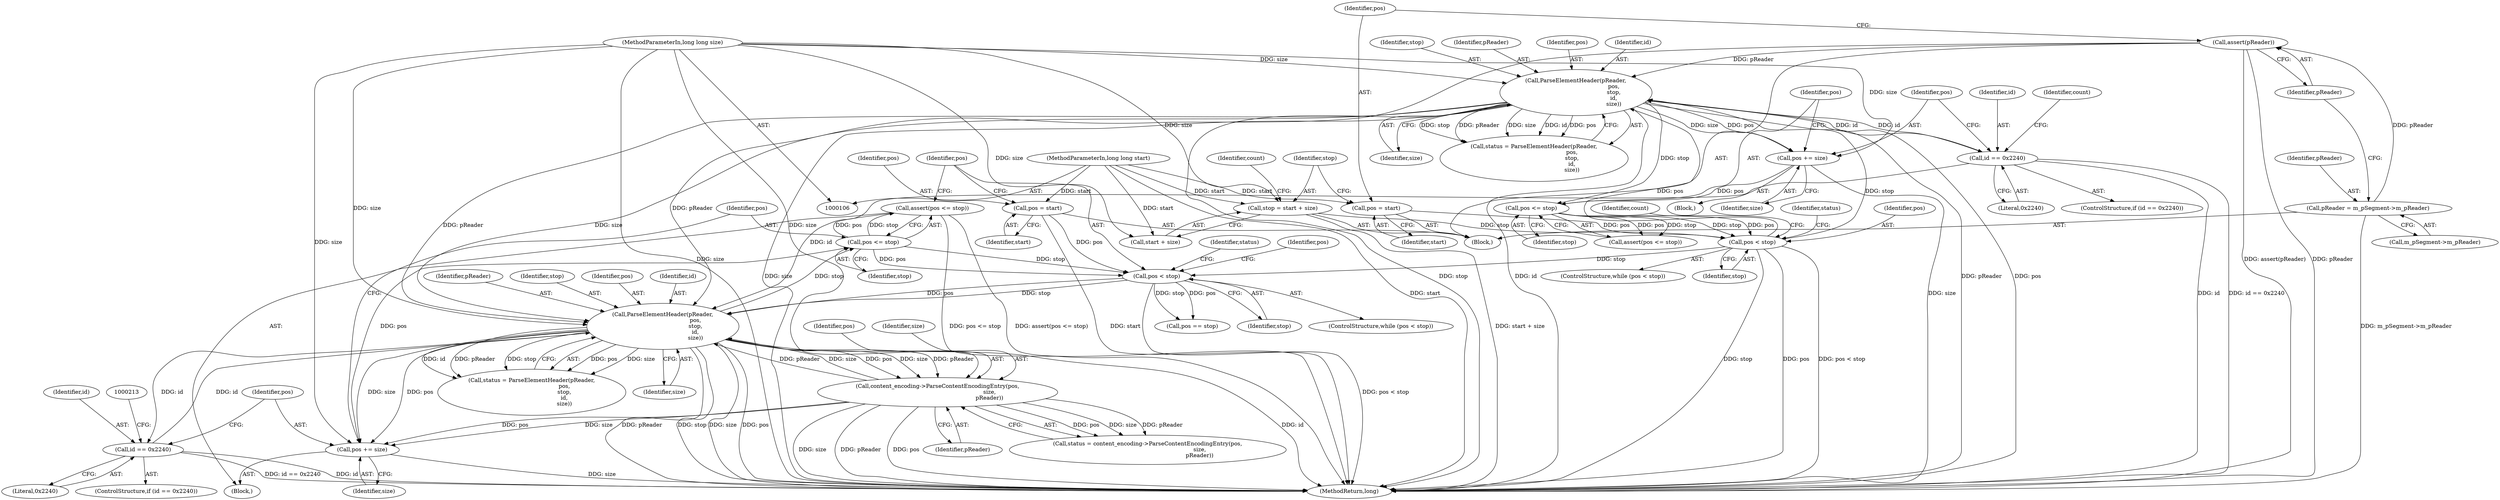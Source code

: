 digraph "1_Android_04839626ed859623901ebd3a5fd483982186b59d_182@API" {
"1000242" [label="(Call,assert(pos <= stop))"];
"1000243" [label="(Call,pos <= stop)"];
"1000239" [label="(Call,pos += size)"];
"1000223" [label="(Call,content_encoding->ParseContentEncodingEntry(pos,\n                                                           size,\n                                                           pReader))"];
"1000195" [label="(Call,ParseElementHeader(pReader,\n                                     pos,\n                                     stop,\n                                     id,\n                                     size))"];
"1000141" [label="(Call,ParseElementHeader(pReader,\n                                           pos,\n                                           stop,\n                                           id,\n                                           size))"];
"1000115" [label="(Call,assert(pReader))"];
"1000110" [label="(Call,pReader = m_pSegment->m_pReader)"];
"1000132" [label="(Call,pos < stop)"];
"1000163" [label="(Call,pos <= stop)"];
"1000159" [label="(Call,pos += size)"];
"1000108" [label="(MethodParameterIn,long long size)"];
"1000118" [label="(Call,pos = start)"];
"1000107" [label="(MethodParameterIn,long long start)"];
"1000122" [label="(Call,stop = start + size)"];
"1000154" [label="(Call,id == 0x2240)"];
"1000186" [label="(Call,pos < stop)"];
"1000182" [label="(Call,pos = start)"];
"1000208" [label="(Call,id == 0x2240)"];
"1000185" [label="(ControlStructure,while (pos < stop))"];
"1000160" [label="(Identifier,pos)"];
"1000240" [label="(Identifier,pos)"];
"1000119" [label="(Identifier,pos)"];
"1000135" [label="(Block,)"];
"1000224" [label="(Identifier,pos)"];
"1000156" [label="(Literal,0x2240)"];
"1000198" [label="(Identifier,stop)"];
"1000197" [label="(Identifier,pos)"];
"1000129" [label="(Identifier,count)"];
"1000163" [label="(Call,pos <= stop)"];
"1000245" [label="(Identifier,stop)"];
"1000243" [label="(Call,pos <= stop)"];
"1000146" [label="(Identifier,size)"];
"1000116" [label="(Identifier,pReader)"];
"1000225" [label="(Identifier,size)"];
"1000187" [label="(Identifier,pos)"];
"1000111" [label="(Identifier,pReader)"];
"1000115" [label="(Call,assert(pReader))"];
"1000161" [label="(Identifier,size)"];
"1000142" [label="(Identifier,pReader)"];
"1000132" [label="(Call,pos < stop)"];
"1000162" [label="(Call,assert(pos <= stop))"];
"1000155" [label="(Identifier,id)"];
"1000122" [label="(Call,stop = start + size)"];
"1000194" [label="(Identifier,status)"];
"1000108" [label="(MethodParameterIn,long long size)"];
"1000199" [label="(Identifier,id)"];
"1000189" [label="(Block,)"];
"1000247" [label="(Call,pos == stop)"];
"1000109" [label="(Block,)"];
"1000107" [label="(MethodParameterIn,long long start)"];
"1000158" [label="(Identifier,count)"];
"1000209" [label="(Identifier,id)"];
"1000165" [label="(Identifier,stop)"];
"1000168" [label="(Identifier,count)"];
"1000143" [label="(Identifier,pos)"];
"1000140" [label="(Identifier,status)"];
"1000188" [label="(Identifier,stop)"];
"1000200" [label="(Identifier,size)"];
"1000242" [label="(Call,assert(pos <= stop))"];
"1000154" [label="(Call,id == 0x2240)"];
"1000196" [label="(Identifier,pReader)"];
"1000159" [label="(Call,pos += size)"];
"1000131" [label="(ControlStructure,while (pos < stop))"];
"1000134" [label="(Identifier,stop)"];
"1000239" [label="(Call,pos += size)"];
"1000210" [label="(Literal,0x2240)"];
"1000133" [label="(Identifier,pos)"];
"1000110" [label="(Call,pReader = m_pSegment->m_pReader)"];
"1000164" [label="(Identifier,pos)"];
"1000184" [label="(Identifier,start)"];
"1000195" [label="(Call,ParseElementHeader(pReader,\n                                     pos,\n                                     stop,\n                                     id,\n                                     size))"];
"1000182" [label="(Call,pos = start)"];
"1000141" [label="(Call,ParseElementHeader(pReader,\n                                           pos,\n                                           stop,\n                                           id,\n                                           size))"];
"1000241" [label="(Identifier,size)"];
"1000186" [label="(Call,pos < stop)"];
"1000208" [label="(Call,id == 0x2240)"];
"1000112" [label="(Call,m_pSegment->m_pReader)"];
"1000153" [label="(ControlStructure,if (id == 0x2240))"];
"1000145" [label="(Identifier,id)"];
"1000183" [label="(Identifier,pos)"];
"1000223" [label="(Call,content_encoding->ParseContentEncodingEntry(pos,\n                                                           size,\n                                                           pReader))"];
"1000193" [label="(Call,status = ParseElementHeader(pReader,\n                                     pos,\n                                     stop,\n                                     id,\n                                     size))"];
"1000252" [label="(MethodReturn,long)"];
"1000221" [label="(Call,status = content_encoding->ParseContentEncodingEntry(pos,\n                                                           size,\n                                                           pReader))"];
"1000139" [label="(Call,status = ParseElementHeader(pReader,\n                                           pos,\n                                           stop,\n                                           id,\n                                           size))"];
"1000244" [label="(Identifier,pos)"];
"1000120" [label="(Identifier,start)"];
"1000207" [label="(ControlStructure,if (id == 0x2240))"];
"1000118" [label="(Call,pos = start)"];
"1000144" [label="(Identifier,stop)"];
"1000226" [label="(Identifier,pReader)"];
"1000123" [label="(Identifier,stop)"];
"1000124" [label="(Call,start + size)"];
"1000248" [label="(Identifier,pos)"];
"1000242" -> "1000189"  [label="AST: "];
"1000242" -> "1000243"  [label="CFG: "];
"1000243" -> "1000242"  [label="AST: "];
"1000187" -> "1000242"  [label="CFG: "];
"1000242" -> "1000252"  [label="DDG: assert(pos <= stop)"];
"1000242" -> "1000252"  [label="DDG: pos <= stop"];
"1000243" -> "1000242"  [label="DDG: pos"];
"1000243" -> "1000242"  [label="DDG: stop"];
"1000243" -> "1000245"  [label="CFG: "];
"1000244" -> "1000243"  [label="AST: "];
"1000245" -> "1000243"  [label="AST: "];
"1000243" -> "1000186"  [label="DDG: pos"];
"1000243" -> "1000186"  [label="DDG: stop"];
"1000239" -> "1000243"  [label="DDG: pos"];
"1000195" -> "1000243"  [label="DDG: stop"];
"1000239" -> "1000189"  [label="AST: "];
"1000239" -> "1000241"  [label="CFG: "];
"1000240" -> "1000239"  [label="AST: "];
"1000241" -> "1000239"  [label="AST: "];
"1000244" -> "1000239"  [label="CFG: "];
"1000239" -> "1000252"  [label="DDG: size"];
"1000223" -> "1000239"  [label="DDG: size"];
"1000223" -> "1000239"  [label="DDG: pos"];
"1000195" -> "1000239"  [label="DDG: size"];
"1000195" -> "1000239"  [label="DDG: pos"];
"1000108" -> "1000239"  [label="DDG: size"];
"1000223" -> "1000221"  [label="AST: "];
"1000223" -> "1000226"  [label="CFG: "];
"1000224" -> "1000223"  [label="AST: "];
"1000225" -> "1000223"  [label="AST: "];
"1000226" -> "1000223"  [label="AST: "];
"1000221" -> "1000223"  [label="CFG: "];
"1000223" -> "1000252"  [label="DDG: size"];
"1000223" -> "1000252"  [label="DDG: pReader"];
"1000223" -> "1000252"  [label="DDG: pos"];
"1000223" -> "1000195"  [label="DDG: pReader"];
"1000223" -> "1000195"  [label="DDG: size"];
"1000223" -> "1000221"  [label="DDG: pos"];
"1000223" -> "1000221"  [label="DDG: size"];
"1000223" -> "1000221"  [label="DDG: pReader"];
"1000195" -> "1000223"  [label="DDG: pos"];
"1000195" -> "1000223"  [label="DDG: size"];
"1000195" -> "1000223"  [label="DDG: pReader"];
"1000108" -> "1000223"  [label="DDG: size"];
"1000195" -> "1000193"  [label="AST: "];
"1000195" -> "1000200"  [label="CFG: "];
"1000196" -> "1000195"  [label="AST: "];
"1000197" -> "1000195"  [label="AST: "];
"1000198" -> "1000195"  [label="AST: "];
"1000199" -> "1000195"  [label="AST: "];
"1000200" -> "1000195"  [label="AST: "];
"1000193" -> "1000195"  [label="CFG: "];
"1000195" -> "1000252"  [label="DDG: size"];
"1000195" -> "1000252"  [label="DDG: pos"];
"1000195" -> "1000252"  [label="DDG: id"];
"1000195" -> "1000252"  [label="DDG: pReader"];
"1000195" -> "1000252"  [label="DDG: stop"];
"1000195" -> "1000193"  [label="DDG: pos"];
"1000195" -> "1000193"  [label="DDG: size"];
"1000195" -> "1000193"  [label="DDG: id"];
"1000195" -> "1000193"  [label="DDG: pReader"];
"1000195" -> "1000193"  [label="DDG: stop"];
"1000141" -> "1000195"  [label="DDG: pReader"];
"1000141" -> "1000195"  [label="DDG: size"];
"1000115" -> "1000195"  [label="DDG: pReader"];
"1000186" -> "1000195"  [label="DDG: pos"];
"1000186" -> "1000195"  [label="DDG: stop"];
"1000208" -> "1000195"  [label="DDG: id"];
"1000154" -> "1000195"  [label="DDG: id"];
"1000108" -> "1000195"  [label="DDG: size"];
"1000195" -> "1000208"  [label="DDG: id"];
"1000141" -> "1000139"  [label="AST: "];
"1000141" -> "1000146"  [label="CFG: "];
"1000142" -> "1000141"  [label="AST: "];
"1000143" -> "1000141"  [label="AST: "];
"1000144" -> "1000141"  [label="AST: "];
"1000145" -> "1000141"  [label="AST: "];
"1000146" -> "1000141"  [label="AST: "];
"1000139" -> "1000141"  [label="CFG: "];
"1000141" -> "1000252"  [label="DDG: pReader"];
"1000141" -> "1000252"  [label="DDG: stop"];
"1000141" -> "1000252"  [label="DDG: id"];
"1000141" -> "1000252"  [label="DDG: pos"];
"1000141" -> "1000252"  [label="DDG: size"];
"1000141" -> "1000139"  [label="DDG: stop"];
"1000141" -> "1000139"  [label="DDG: pReader"];
"1000141" -> "1000139"  [label="DDG: size"];
"1000141" -> "1000139"  [label="DDG: id"];
"1000141" -> "1000139"  [label="DDG: pos"];
"1000115" -> "1000141"  [label="DDG: pReader"];
"1000132" -> "1000141"  [label="DDG: pos"];
"1000132" -> "1000141"  [label="DDG: stop"];
"1000154" -> "1000141"  [label="DDG: id"];
"1000108" -> "1000141"  [label="DDG: size"];
"1000141" -> "1000154"  [label="DDG: id"];
"1000141" -> "1000159"  [label="DDG: size"];
"1000141" -> "1000159"  [label="DDG: pos"];
"1000141" -> "1000163"  [label="DDG: stop"];
"1000115" -> "1000109"  [label="AST: "];
"1000115" -> "1000116"  [label="CFG: "];
"1000116" -> "1000115"  [label="AST: "];
"1000119" -> "1000115"  [label="CFG: "];
"1000115" -> "1000252"  [label="DDG: assert(pReader)"];
"1000115" -> "1000252"  [label="DDG: pReader"];
"1000110" -> "1000115"  [label="DDG: pReader"];
"1000110" -> "1000109"  [label="AST: "];
"1000110" -> "1000112"  [label="CFG: "];
"1000111" -> "1000110"  [label="AST: "];
"1000112" -> "1000110"  [label="AST: "];
"1000116" -> "1000110"  [label="CFG: "];
"1000110" -> "1000252"  [label="DDG: m_pSegment->m_pReader"];
"1000132" -> "1000131"  [label="AST: "];
"1000132" -> "1000134"  [label="CFG: "];
"1000133" -> "1000132"  [label="AST: "];
"1000134" -> "1000132"  [label="AST: "];
"1000140" -> "1000132"  [label="CFG: "];
"1000168" -> "1000132"  [label="CFG: "];
"1000132" -> "1000252"  [label="DDG: pos < stop"];
"1000132" -> "1000252"  [label="DDG: stop"];
"1000132" -> "1000252"  [label="DDG: pos"];
"1000163" -> "1000132"  [label="DDG: pos"];
"1000163" -> "1000132"  [label="DDG: stop"];
"1000118" -> "1000132"  [label="DDG: pos"];
"1000122" -> "1000132"  [label="DDG: stop"];
"1000132" -> "1000186"  [label="DDG: stop"];
"1000163" -> "1000162"  [label="AST: "];
"1000163" -> "1000165"  [label="CFG: "];
"1000164" -> "1000163"  [label="AST: "];
"1000165" -> "1000163"  [label="AST: "];
"1000162" -> "1000163"  [label="CFG: "];
"1000163" -> "1000162"  [label="DDG: pos"];
"1000163" -> "1000162"  [label="DDG: stop"];
"1000159" -> "1000163"  [label="DDG: pos"];
"1000159" -> "1000135"  [label="AST: "];
"1000159" -> "1000161"  [label="CFG: "];
"1000160" -> "1000159"  [label="AST: "];
"1000161" -> "1000159"  [label="AST: "];
"1000164" -> "1000159"  [label="CFG: "];
"1000159" -> "1000252"  [label="DDG: size"];
"1000108" -> "1000159"  [label="DDG: size"];
"1000108" -> "1000106"  [label="AST: "];
"1000108" -> "1000252"  [label="DDG: size"];
"1000108" -> "1000122"  [label="DDG: size"];
"1000108" -> "1000124"  [label="DDG: size"];
"1000118" -> "1000109"  [label="AST: "];
"1000118" -> "1000120"  [label="CFG: "];
"1000119" -> "1000118"  [label="AST: "];
"1000120" -> "1000118"  [label="AST: "];
"1000123" -> "1000118"  [label="CFG: "];
"1000107" -> "1000118"  [label="DDG: start"];
"1000107" -> "1000106"  [label="AST: "];
"1000107" -> "1000252"  [label="DDG: start"];
"1000107" -> "1000122"  [label="DDG: start"];
"1000107" -> "1000124"  [label="DDG: start"];
"1000107" -> "1000182"  [label="DDG: start"];
"1000122" -> "1000109"  [label="AST: "];
"1000122" -> "1000124"  [label="CFG: "];
"1000123" -> "1000122"  [label="AST: "];
"1000124" -> "1000122"  [label="AST: "];
"1000129" -> "1000122"  [label="CFG: "];
"1000122" -> "1000252"  [label="DDG: start + size"];
"1000154" -> "1000153"  [label="AST: "];
"1000154" -> "1000156"  [label="CFG: "];
"1000155" -> "1000154"  [label="AST: "];
"1000156" -> "1000154"  [label="AST: "];
"1000158" -> "1000154"  [label="CFG: "];
"1000160" -> "1000154"  [label="CFG: "];
"1000154" -> "1000252"  [label="DDG: id"];
"1000154" -> "1000252"  [label="DDG: id == 0x2240"];
"1000186" -> "1000185"  [label="AST: "];
"1000186" -> "1000188"  [label="CFG: "];
"1000187" -> "1000186"  [label="AST: "];
"1000188" -> "1000186"  [label="AST: "];
"1000194" -> "1000186"  [label="CFG: "];
"1000248" -> "1000186"  [label="CFG: "];
"1000186" -> "1000252"  [label="DDG: pos < stop"];
"1000182" -> "1000186"  [label="DDG: pos"];
"1000186" -> "1000247"  [label="DDG: pos"];
"1000186" -> "1000247"  [label="DDG: stop"];
"1000182" -> "1000109"  [label="AST: "];
"1000182" -> "1000184"  [label="CFG: "];
"1000183" -> "1000182"  [label="AST: "];
"1000184" -> "1000182"  [label="AST: "];
"1000187" -> "1000182"  [label="CFG: "];
"1000182" -> "1000252"  [label="DDG: start"];
"1000208" -> "1000207"  [label="AST: "];
"1000208" -> "1000210"  [label="CFG: "];
"1000209" -> "1000208"  [label="AST: "];
"1000210" -> "1000208"  [label="AST: "];
"1000213" -> "1000208"  [label="CFG: "];
"1000240" -> "1000208"  [label="CFG: "];
"1000208" -> "1000252"  [label="DDG: id"];
"1000208" -> "1000252"  [label="DDG: id == 0x2240"];
}
